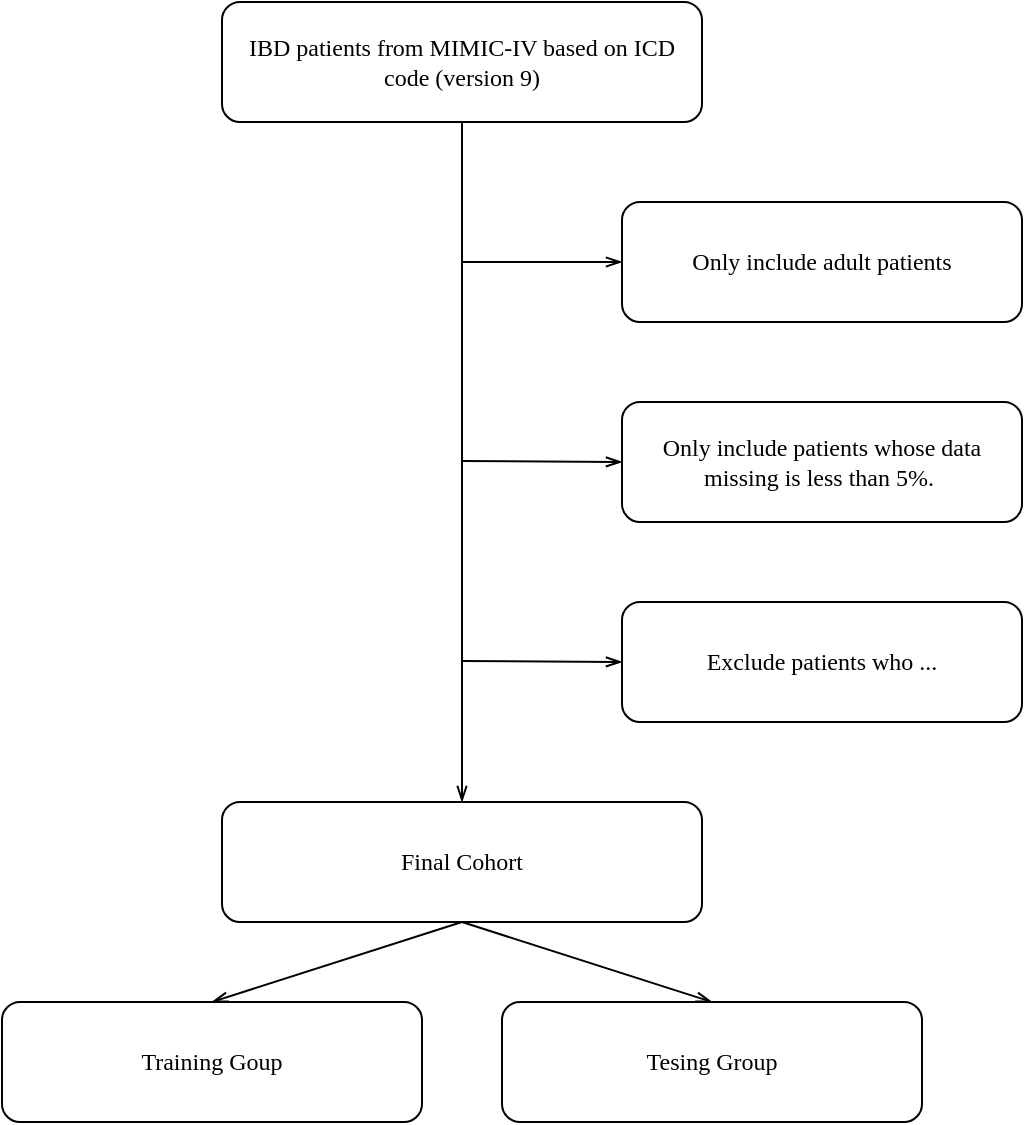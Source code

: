 <mxfile version="22.0.4" type="github">
  <diagram name="第 1 页" id="fbUBrH4WLsbyT03vCSBO">
    <mxGraphModel dx="882" dy="628" grid="1" gridSize="10" guides="1" tooltips="1" connect="1" arrows="0" fold="1" page="1" pageScale="1" pageWidth="827" pageHeight="1169" math="0" shadow="0">
      <root>
        <mxCell id="0" />
        <mxCell id="1" parent="0" />
        <mxCell id="G4seUUR9IQsw61A7sR9n-4" style="rounded=0;orthogonalLoop=1;jettySize=auto;html=1;endArrow=openThin;endFill=0;fontFamily=Times New Roman;" edge="1" parent="1" source="G4seUUR9IQsw61A7sR9n-1" target="G4seUUR9IQsw61A7sR9n-3">
          <mxGeometry relative="1" as="geometry" />
        </mxCell>
        <mxCell id="G4seUUR9IQsw61A7sR9n-1" value="IBD patients from MIMIC-IV based on ICD code (version 9)" style="rounded=1;whiteSpace=wrap;html=1;fontFamily=Times New Roman;" vertex="1" parent="1">
          <mxGeometry x="240" y="280" width="240" height="60" as="geometry" />
        </mxCell>
        <mxCell id="G4seUUR9IQsw61A7sR9n-3" value="Final Cohort" style="rounded=1;whiteSpace=wrap;html=1;fontFamily=Times New Roman;" vertex="1" parent="1">
          <mxGeometry x="240" y="680" width="240" height="60" as="geometry" />
        </mxCell>
        <mxCell id="G4seUUR9IQsw61A7sR9n-5" value="Only include adult patients" style="rounded=1;whiteSpace=wrap;html=1;fontFamily=Times New Roman;" vertex="1" parent="1">
          <mxGeometry x="440" y="380" width="200" height="60" as="geometry" />
        </mxCell>
        <mxCell id="G4seUUR9IQsw61A7sR9n-6" value="Only include patients whose data missing is less than 5%.&amp;nbsp;" style="rounded=1;whiteSpace=wrap;html=1;fontFamily=Times New Roman;" vertex="1" parent="1">
          <mxGeometry x="440" y="480" width="200" height="60" as="geometry" />
        </mxCell>
        <mxCell id="G4seUUR9IQsw61A7sR9n-8" value="Exclude patients who ..." style="rounded=1;whiteSpace=wrap;html=1;fontFamily=Times New Roman;" vertex="1" parent="1">
          <mxGeometry x="440" y="580" width="200" height="60" as="geometry" />
        </mxCell>
        <mxCell id="G4seUUR9IQsw61A7sR9n-9" value="" style="endArrow=openThin;html=1;rounded=0;entryX=0;entryY=0.5;entryDx=0;entryDy=0;endFill=0;fontFamily=Times New Roman;" edge="1" parent="1" target="G4seUUR9IQsw61A7sR9n-5">
          <mxGeometry width="50" height="50" relative="1" as="geometry">
            <mxPoint x="360" y="410" as="sourcePoint" />
            <mxPoint x="470" y="510" as="targetPoint" />
          </mxGeometry>
        </mxCell>
        <mxCell id="G4seUUR9IQsw61A7sR9n-10" value="" style="endArrow=openThin;html=1;rounded=0;entryX=0;entryY=0.5;entryDx=0;entryDy=0;endFill=0;fontFamily=Times New Roman;" edge="1" parent="1" target="G4seUUR9IQsw61A7sR9n-6">
          <mxGeometry width="50" height="50" relative="1" as="geometry">
            <mxPoint x="360" y="509.5" as="sourcePoint" />
            <mxPoint x="440" y="509.5" as="targetPoint" />
          </mxGeometry>
        </mxCell>
        <mxCell id="G4seUUR9IQsw61A7sR9n-13" value="Training Goup" style="rounded=1;whiteSpace=wrap;html=1;fontFamily=Times New Roman;" vertex="1" parent="1">
          <mxGeometry x="130" y="780" width="210" height="60" as="geometry" />
        </mxCell>
        <mxCell id="G4seUUR9IQsw61A7sR9n-14" value="Tesing Group" style="rounded=1;whiteSpace=wrap;html=1;fontFamily=Times New Roman;" vertex="1" parent="1">
          <mxGeometry x="380" y="780" width="210" height="60" as="geometry" />
        </mxCell>
        <mxCell id="G4seUUR9IQsw61A7sR9n-15" value="" style="endArrow=openThin;html=1;rounded=0;exitX=0.5;exitY=1;exitDx=0;exitDy=0;entryX=0.5;entryY=0;entryDx=0;entryDy=0;endFill=0;fontFamily=Times New Roman;" edge="1" parent="1" source="G4seUUR9IQsw61A7sR9n-3" target="G4seUUR9IQsw61A7sR9n-13">
          <mxGeometry width="50" height="50" relative="1" as="geometry">
            <mxPoint x="420" y="850" as="sourcePoint" />
            <mxPoint x="470" y="800" as="targetPoint" />
          </mxGeometry>
        </mxCell>
        <mxCell id="G4seUUR9IQsw61A7sR9n-16" value="" style="endArrow=openThin;html=1;rounded=0;exitX=0.5;exitY=1;exitDx=0;exitDy=0;entryX=0.5;entryY=0;entryDx=0;entryDy=0;endFill=0;fontFamily=Times New Roman;" edge="1" parent="1" source="G4seUUR9IQsw61A7sR9n-3" target="G4seUUR9IQsw61A7sR9n-14">
          <mxGeometry width="50" height="50" relative="1" as="geometry">
            <mxPoint x="400" y="1020" as="sourcePoint" />
            <mxPoint x="450" y="970" as="targetPoint" />
          </mxGeometry>
        </mxCell>
        <mxCell id="G4seUUR9IQsw61A7sR9n-17" value="" style="endArrow=openThin;html=1;rounded=0;entryX=0;entryY=0.5;entryDx=0;entryDy=0;endFill=0;fontFamily=Times New Roman;" edge="1" parent="1">
          <mxGeometry width="50" height="50" relative="1" as="geometry">
            <mxPoint x="360" y="609.5" as="sourcePoint" />
            <mxPoint x="440" y="610" as="targetPoint" />
          </mxGeometry>
        </mxCell>
      </root>
    </mxGraphModel>
  </diagram>
</mxfile>
